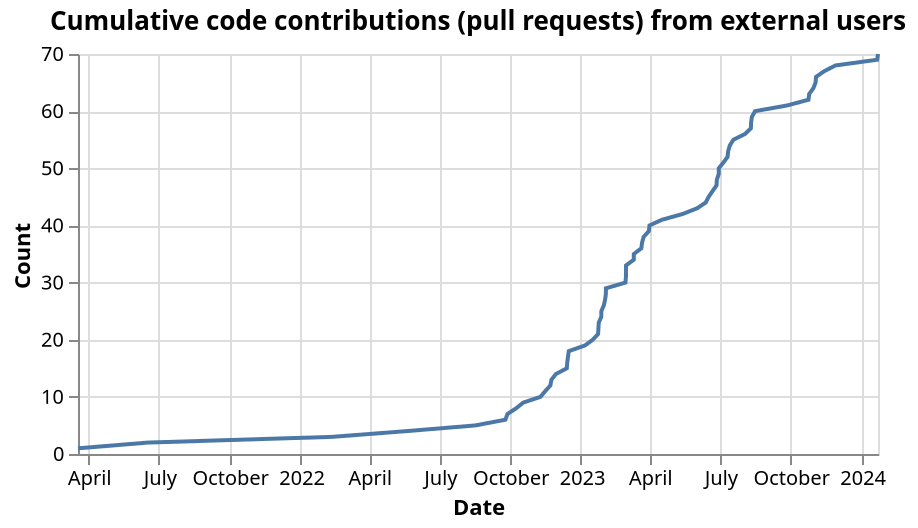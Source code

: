 {"config": {"view": {"continuousWidth": 400, "continuousHeight": 300}}, "data": {"name": "data-272f3a8deeeff427cfb29f707ac328b4"}, "mark": "line", "encoding": {"x": {"axis": {"title": "Date"}, "field": "interaction_createdAt", "type": "temporal"}, "y": {"axis": {"title": "Count"}, "field": "cumulative_count", "type": "quantitative"}}, "height": 200, "title": "Cumulative code contributions (pull requests) from external users", "transform": [{"window": [{"op": "count", "as": "cumulative_count"}], "sort": [{"field": "interaction_createdAt"}]}], "$schema": "https://vega.github.io/schema/vega-lite/v4.17.0.json", "datasets": {"data-272f3a8deeeff427cfb29f707ac328b4": [{"interaction_createdAt": "2022-05-18T18:04:27+00:00"}, {"interaction_createdAt": "2022-08-16T17:37:01+00:00"}, {"interaction_createdAt": "2022-09-24T22:36:24+00:00"}, {"interaction_createdAt": "2022-09-27T16:19:28+00:00"}, {"interaction_createdAt": "2022-10-08T21:21:56+00:00"}, {"interaction_createdAt": "2022-10-18T06:43:35+00:00"}, {"interaction_createdAt": "2022-11-09T14:34:37+00:00"}, {"interaction_createdAt": "2022-11-15T19:00:46+00:00"}, {"interaction_createdAt": "2022-11-22T11:34:32+00:00"}, {"interaction_createdAt": "2022-11-23T20:58:35+00:00"}, {"interaction_createdAt": "2022-11-29T16:09:16+00:00"}, {"interaction_createdAt": "2022-12-13T21:07:40+00:00"}, {"interaction_createdAt": "2022-12-14T10:04:50+00:00"}, {"interaction_createdAt": "2022-12-15T09:47:26+00:00"}, {"interaction_createdAt": "2022-12-16T11:00:11+00:00"}, {"interaction_createdAt": "2023-01-06T13:22:22+00:00"}, {"interaction_createdAt": "2023-01-16T15:16:03+00:00"}, {"interaction_createdAt": "2023-01-23T13:33:49+00:00"}, {"interaction_createdAt": "2023-01-24T00:37:28+00:00"}, {"interaction_createdAt": "2023-01-24T11:08:39+00:00"}, {"interaction_createdAt": "2023-01-27T18:18:48+00:00"}, {"interaction_createdAt": "2023-01-27T19:22:02+00:00"}, {"interaction_createdAt": "2023-01-31T00:10:12+00:00"}, {"interaction_createdAt": "2023-02-01T16:20:17+00:00"}, {"interaction_createdAt": "2023-02-02T16:50:51+00:00"}, {"interaction_createdAt": "2023-02-02T17:44:38+00:00"}, {"interaction_createdAt": "2023-02-28T03:09:35+00:00"}, {"interaction_createdAt": "2023-02-28T19:36:22+00:00"}, {"interaction_createdAt": "2023-02-28T20:36:45+00:00"}, {"interaction_createdAt": "2023-02-28T21:53:12+00:00"}, {"interaction_createdAt": "2023-03-11T00:40:26+00:00"}, {"interaction_createdAt": "2023-03-11T01:15:45+00:00"}, {"interaction_createdAt": "2023-03-20T20:08:04+00:00"}, {"interaction_createdAt": "2023-03-21T19:31:14+00:00"}, {"interaction_createdAt": "2023-03-23T20:40:50+00:00"}, {"interaction_createdAt": "2023-03-30T15:01:06+00:00"}, {"interaction_createdAt": "2023-03-31T11:09:10+00:00"}, {"interaction_createdAt": "2023-04-16T18:35:44+00:00"}, {"interaction_createdAt": "2023-05-13T14:34:00+00:00"}, {"interaction_createdAt": "2023-06-01T09:11:14+00:00"}, {"interaction_createdAt": "2023-06-12T13:21:26+00:00"}, {"interaction_createdAt": "2023-06-16T10:22:26+00:00"}, {"interaction_createdAt": "2023-06-21T10:59:21+00:00"}, {"interaction_createdAt": "2023-06-26T15:51:51+00:00"}, {"interaction_createdAt": "2023-06-27T02:27:42+00:00"}, {"interaction_createdAt": "2023-06-29T14:07:25+00:00"}, {"interaction_createdAt": "2023-06-29T15:18:11+00:00"}, {"interaction_createdAt": "2023-07-05T14:25:21+00:00"}, {"interaction_createdAt": "2023-07-11T01:25:44+00:00"}, {"interaction_createdAt": "2023-07-11T19:04:05+00:00"}, {"interaction_createdAt": "2023-07-14T00:24:37+00:00"}, {"interaction_createdAt": "2023-07-18T15:34:23+00:00"}, {"interaction_createdAt": "2023-08-02T17:48:52+00:00"}, {"interaction_createdAt": "2023-08-10T09:29:12+00:00"}, {"interaction_createdAt": "2023-08-10T16:29:35+00:00"}, {"interaction_createdAt": "2023-08-11T15:53:27+00:00"}, {"interaction_createdAt": "2023-08-15T20:12:49+00:00"}, {"interaction_createdAt": "2023-09-26T14:47:49+00:00"}, {"interaction_createdAt": "2023-10-24T09:12:34+00:00"}, {"interaction_createdAt": "2023-10-25T04:36:25+00:00"}, {"interaction_createdAt": "2023-10-30T15:43:52+00:00"}, {"interaction_createdAt": "2023-11-02T13:22:28+00:00"}, {"interaction_createdAt": "2023-11-03T04:54:06+00:00"}, {"interaction_createdAt": "2023-11-13T21:46:00+00:00"}, {"interaction_createdAt": "2023-11-28T12:26:33+00:00"}, {"interaction_createdAt": "2024-01-21T17:36:30+00:00"}, {"interaction_createdAt": "2024-01-22T19:04:04+00:00"}, {"interaction_createdAt": "2021-03-17T20:21:39+00:00"}, {"interaction_createdAt": "2021-06-16T18:28:24+00:00"}, {"interaction_createdAt": "2022-02-11T09:53:46+00:00"}]}}